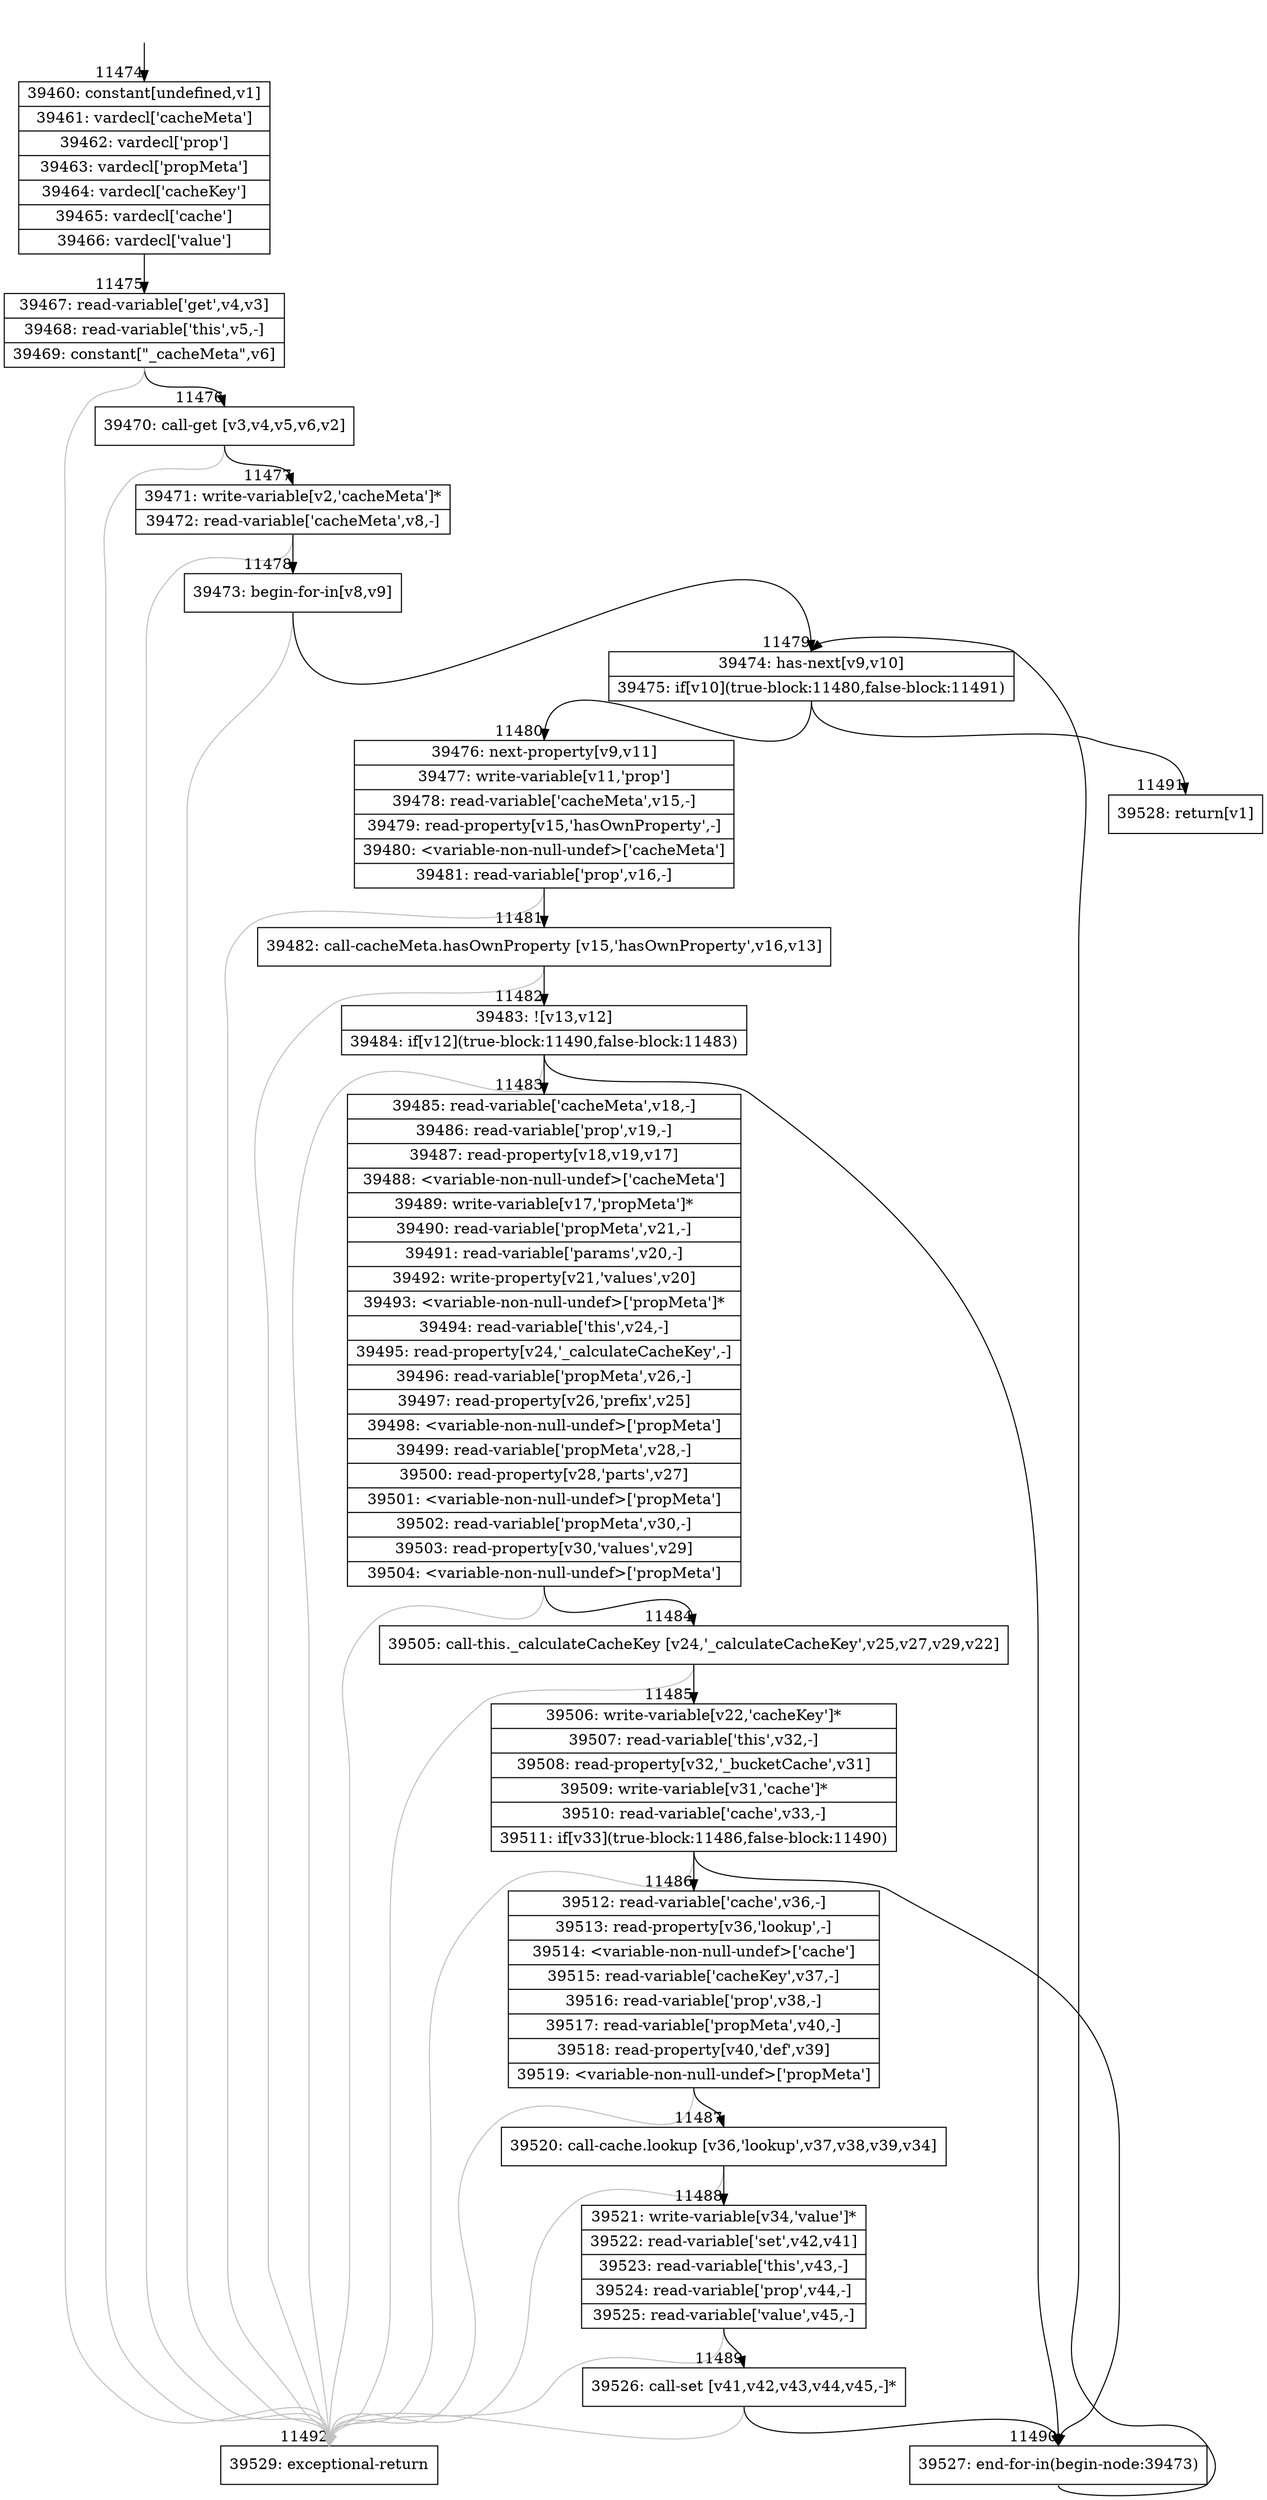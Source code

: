 digraph {
rankdir="TD"
BB_entry944[shape=none,label=""];
BB_entry944 -> BB11474 [tailport=s, headport=n, headlabel="    11474"]
BB11474 [shape=record label="{39460: constant[undefined,v1]|39461: vardecl['cacheMeta']|39462: vardecl['prop']|39463: vardecl['propMeta']|39464: vardecl['cacheKey']|39465: vardecl['cache']|39466: vardecl['value']}" ] 
BB11474 -> BB11475 [tailport=s, headport=n, headlabel="      11475"]
BB11475 [shape=record label="{39467: read-variable['get',v4,v3]|39468: read-variable['this',v5,-]|39469: constant[\"_cacheMeta\",v6]}" ] 
BB11475 -> BB11476 [tailport=s, headport=n, headlabel="      11476"]
BB11475 -> BB11492 [tailport=s, headport=n, color=gray, headlabel="      11492"]
BB11476 [shape=record label="{39470: call-get [v3,v4,v5,v6,v2]}" ] 
BB11476 -> BB11477 [tailport=s, headport=n, headlabel="      11477"]
BB11476 -> BB11492 [tailport=s, headport=n, color=gray]
BB11477 [shape=record label="{39471: write-variable[v2,'cacheMeta']*|39472: read-variable['cacheMeta',v8,-]}" ] 
BB11477 -> BB11478 [tailport=s, headport=n, headlabel="      11478"]
BB11477 -> BB11492 [tailport=s, headport=n, color=gray]
BB11478 [shape=record label="{39473: begin-for-in[v8,v9]}" ] 
BB11478 -> BB11479 [tailport=s, headport=n, headlabel="      11479"]
BB11478 -> BB11492 [tailport=s, headport=n, color=gray]
BB11479 [shape=record label="{39474: has-next[v9,v10]|39475: if[v10](true-block:11480,false-block:11491)}" ] 
BB11479 -> BB11480 [tailport=s, headport=n, headlabel="      11480"]
BB11479 -> BB11491 [tailport=s, headport=n, headlabel="      11491"]
BB11480 [shape=record label="{39476: next-property[v9,v11]|39477: write-variable[v11,'prop']|39478: read-variable['cacheMeta',v15,-]|39479: read-property[v15,'hasOwnProperty',-]|39480: \<variable-non-null-undef\>['cacheMeta']|39481: read-variable['prop',v16,-]}" ] 
BB11480 -> BB11481 [tailport=s, headport=n, headlabel="      11481"]
BB11480 -> BB11492 [tailport=s, headport=n, color=gray]
BB11481 [shape=record label="{39482: call-cacheMeta.hasOwnProperty [v15,'hasOwnProperty',v16,v13]}" ] 
BB11481 -> BB11482 [tailport=s, headport=n, headlabel="      11482"]
BB11481 -> BB11492 [tailport=s, headport=n, color=gray]
BB11482 [shape=record label="{39483: ![v13,v12]|39484: if[v12](true-block:11490,false-block:11483)}" ] 
BB11482 -> BB11490 [tailport=s, headport=n, headlabel="      11490"]
BB11482 -> BB11483 [tailport=s, headport=n, headlabel="      11483"]
BB11482 -> BB11492 [tailport=s, headport=n, color=gray]
BB11483 [shape=record label="{39485: read-variable['cacheMeta',v18,-]|39486: read-variable['prop',v19,-]|39487: read-property[v18,v19,v17]|39488: \<variable-non-null-undef\>['cacheMeta']|39489: write-variable[v17,'propMeta']*|39490: read-variable['propMeta',v21,-]|39491: read-variable['params',v20,-]|39492: write-property[v21,'values',v20]|39493: \<variable-non-null-undef\>['propMeta']*|39494: read-variable['this',v24,-]|39495: read-property[v24,'_calculateCacheKey',-]|39496: read-variable['propMeta',v26,-]|39497: read-property[v26,'prefix',v25]|39498: \<variable-non-null-undef\>['propMeta']|39499: read-variable['propMeta',v28,-]|39500: read-property[v28,'parts',v27]|39501: \<variable-non-null-undef\>['propMeta']|39502: read-variable['propMeta',v30,-]|39503: read-property[v30,'values',v29]|39504: \<variable-non-null-undef\>['propMeta']}" ] 
BB11483 -> BB11484 [tailport=s, headport=n, headlabel="      11484"]
BB11483 -> BB11492 [tailport=s, headport=n, color=gray]
BB11484 [shape=record label="{39505: call-this._calculateCacheKey [v24,'_calculateCacheKey',v25,v27,v29,v22]}" ] 
BB11484 -> BB11485 [tailport=s, headport=n, headlabel="      11485"]
BB11484 -> BB11492 [tailport=s, headport=n, color=gray]
BB11485 [shape=record label="{39506: write-variable[v22,'cacheKey']*|39507: read-variable['this',v32,-]|39508: read-property[v32,'_bucketCache',v31]|39509: write-variable[v31,'cache']*|39510: read-variable['cache',v33,-]|39511: if[v33](true-block:11486,false-block:11490)}" ] 
BB11485 -> BB11486 [tailport=s, headport=n, headlabel="      11486"]
BB11485 -> BB11490 [tailport=s, headport=n]
BB11485 -> BB11492 [tailport=s, headport=n, color=gray]
BB11486 [shape=record label="{39512: read-variable['cache',v36,-]|39513: read-property[v36,'lookup',-]|39514: \<variable-non-null-undef\>['cache']|39515: read-variable['cacheKey',v37,-]|39516: read-variable['prop',v38,-]|39517: read-variable['propMeta',v40,-]|39518: read-property[v40,'def',v39]|39519: \<variable-non-null-undef\>['propMeta']}" ] 
BB11486 -> BB11487 [tailport=s, headport=n, headlabel="      11487"]
BB11486 -> BB11492 [tailport=s, headport=n, color=gray]
BB11487 [shape=record label="{39520: call-cache.lookup [v36,'lookup',v37,v38,v39,v34]}" ] 
BB11487 -> BB11488 [tailport=s, headport=n, headlabel="      11488"]
BB11487 -> BB11492 [tailport=s, headport=n, color=gray]
BB11488 [shape=record label="{39521: write-variable[v34,'value']*|39522: read-variable['set',v42,v41]|39523: read-variable['this',v43,-]|39524: read-variable['prop',v44,-]|39525: read-variable['value',v45,-]}" ] 
BB11488 -> BB11489 [tailport=s, headport=n, headlabel="      11489"]
BB11488 -> BB11492 [tailport=s, headport=n, color=gray]
BB11489 [shape=record label="{39526: call-set [v41,v42,v43,v44,v45,-]*}" ] 
BB11489 -> BB11490 [tailport=s, headport=n]
BB11489 -> BB11492 [tailport=s, headport=n, color=gray]
BB11490 [shape=record label="{39527: end-for-in(begin-node:39473)}" ] 
BB11490 -> BB11479 [tailport=s, headport=n]
BB11491 [shape=record label="{39528: return[v1]}" ] 
BB11492 [shape=record label="{39529: exceptional-return}" ] 
//#$~ 20898
}
